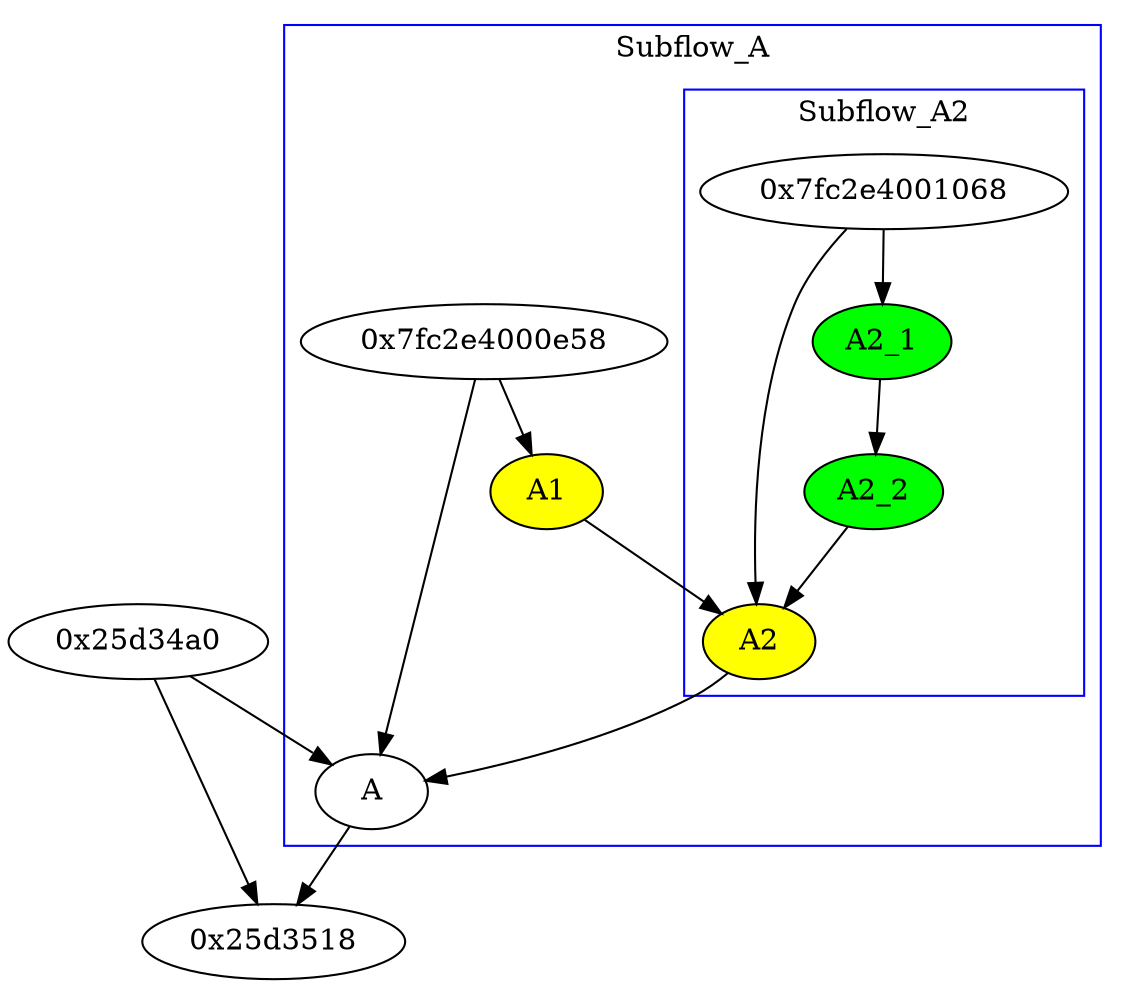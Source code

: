 digraph Topology {
"0x25d34a0";
"0x25d34a0" -> "0x25d3518";
"0x25d34a0" -> "A";
"0x25d3518";
"A";
"A" -> "0x25d3518";
subgraph cluster_A {
label = "Subflow_A";
color=blue
"0x7fc2e4000e58";
"0x7fc2e4000e58" -> "A1";
"0x7fc2e4000e58" -> "A";
"A2" [style=filled, fillcolor=yellow];
"A2" -> "A";
subgraph cluster_A2 {
label = "Subflow_A2";
color=blue
"0x7fc2e4001068";
"0x7fc2e4001068" -> "A2_1";
"0x7fc2e4001068" -> "A2";
"A2_2" [style=filled, fillcolor=green];
"A2_2" -> "A2";
"A2_1" [style=filled, fillcolor=green];
"A2_1" -> "A2_2";
}
"A1" [style=filled, fillcolor=yellow];
"A1" -> "A2";
}
}


